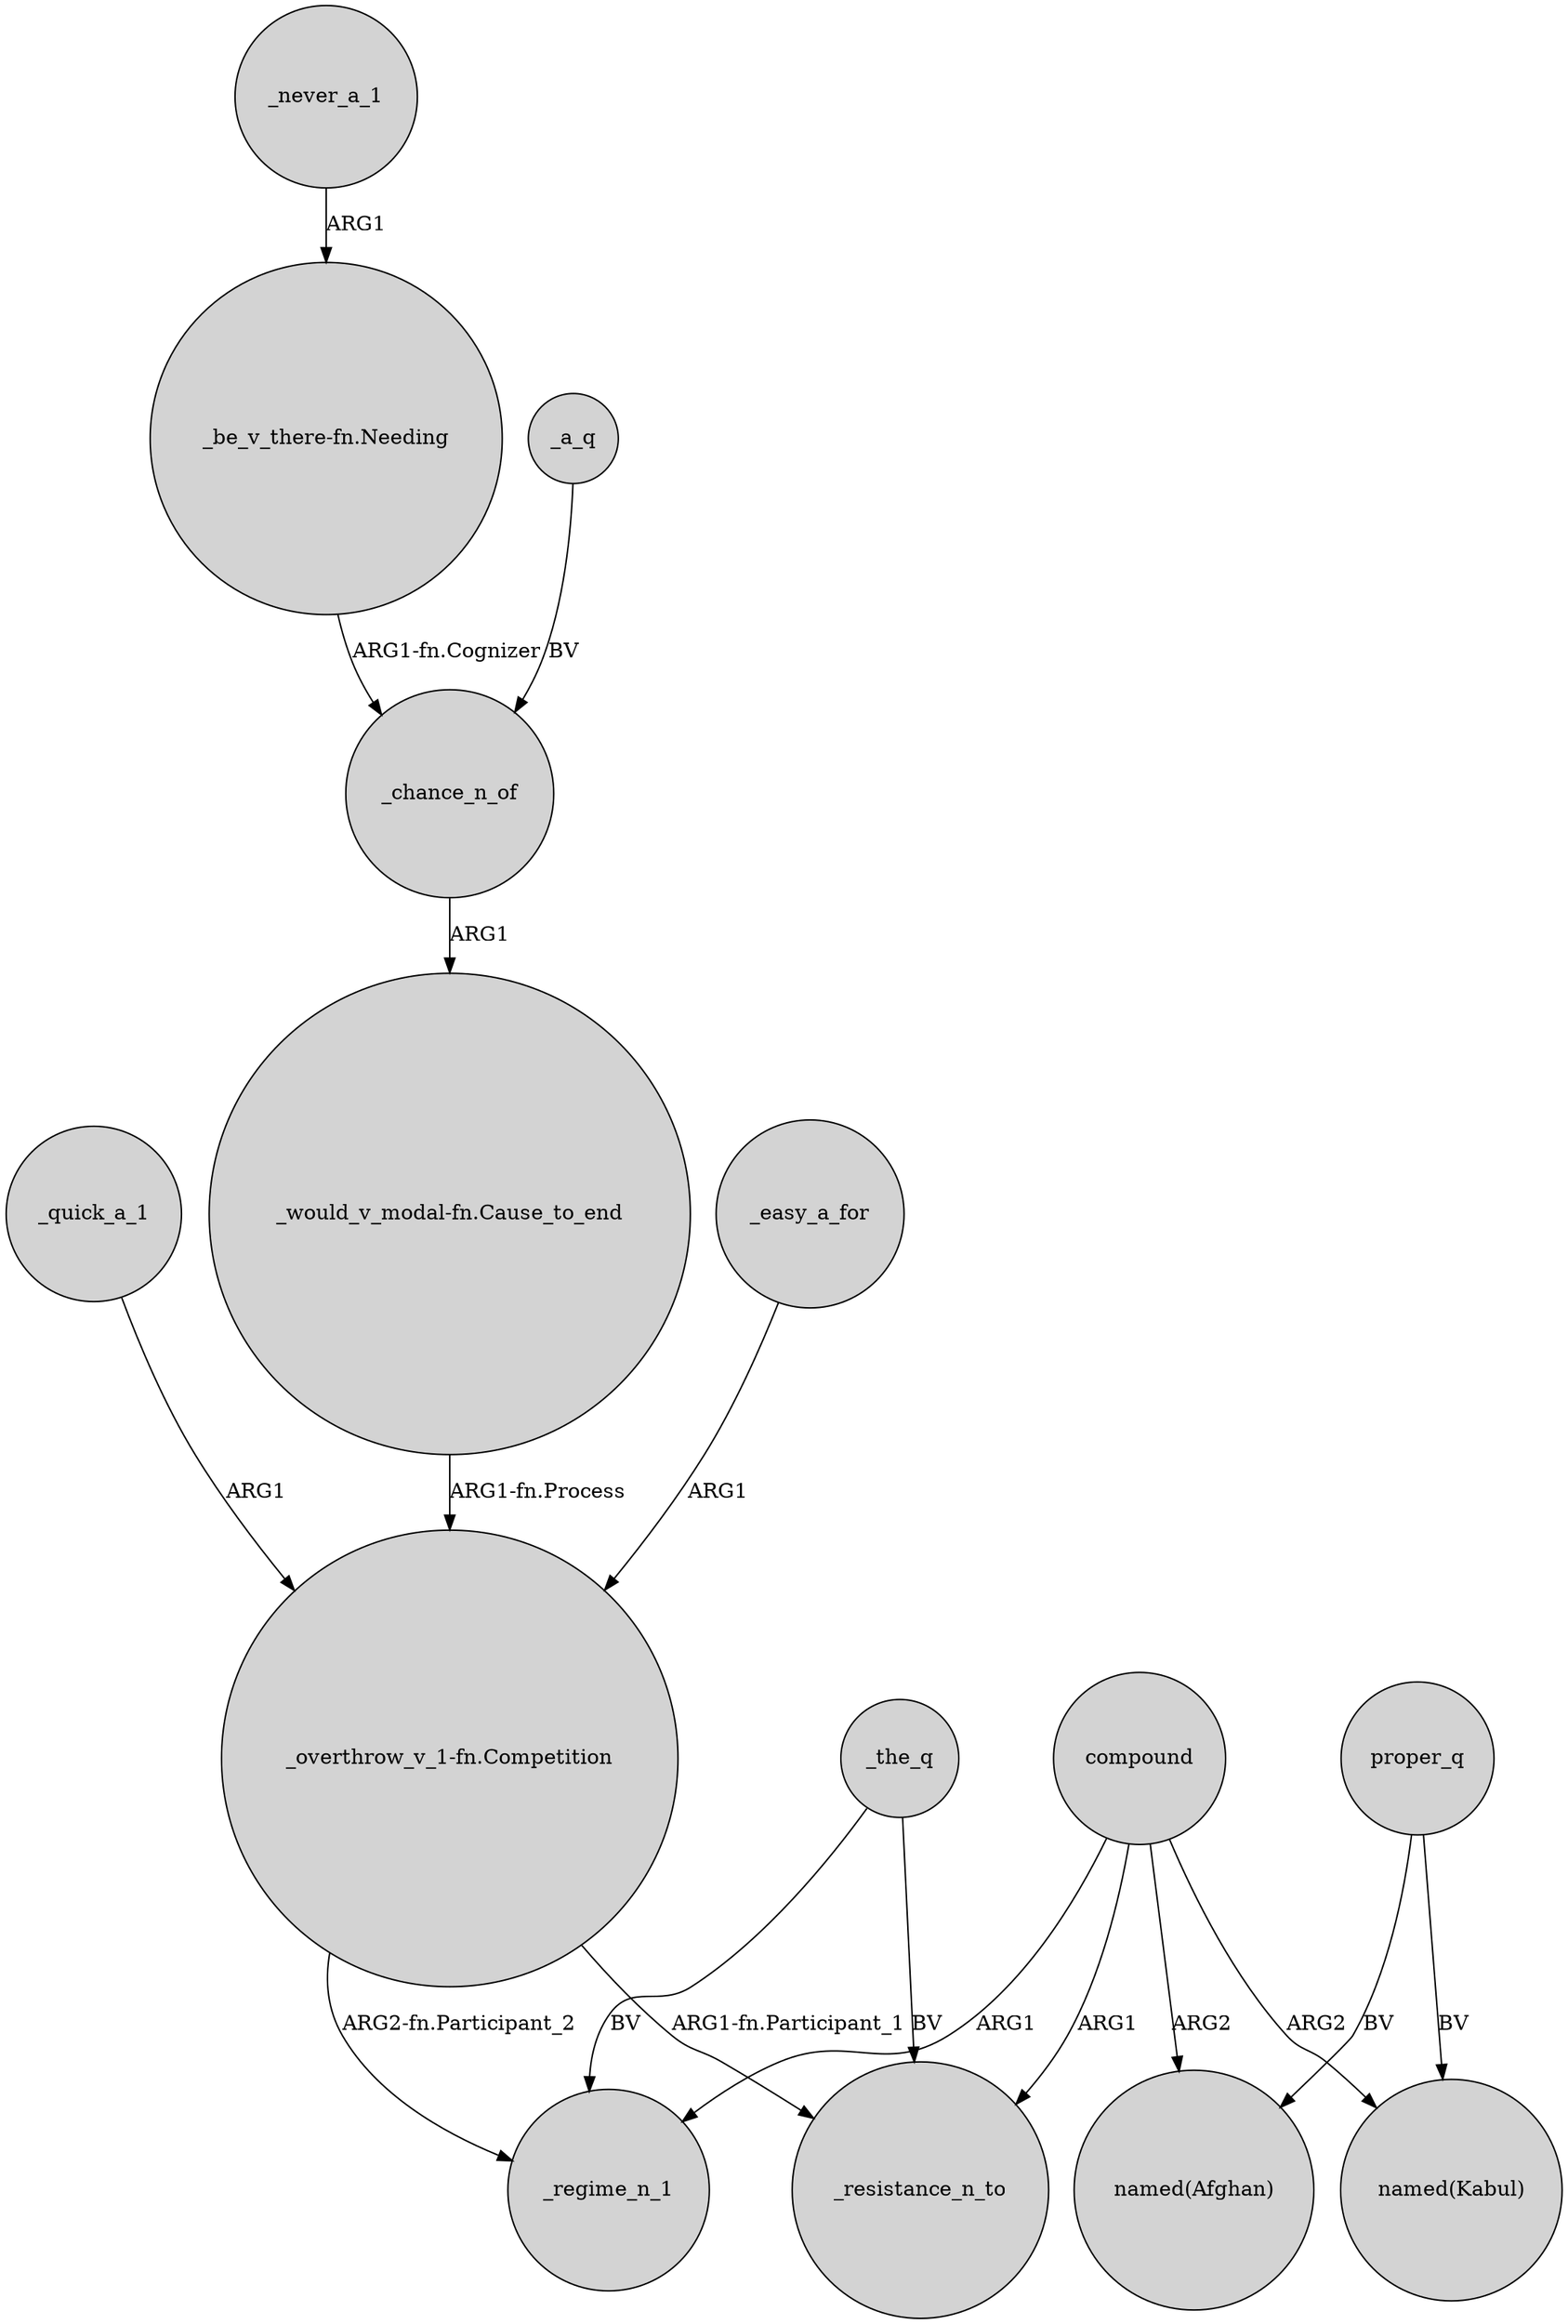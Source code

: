 digraph {
	node [shape=circle style=filled]
	"_be_v_there-fn.Needing" -> _chance_n_of [label="ARG1-fn.Cognizer"]
	_the_q -> _resistance_n_to [label=BV]
	_quick_a_1 -> "_overthrow_v_1-fn.Competition" [label=ARG1]
	"_would_v_modal-fn.Cause_to_end" -> "_overthrow_v_1-fn.Competition" [label="ARG1-fn.Process"]
	_the_q -> _regime_n_1 [label=BV]
	_a_q -> _chance_n_of [label=BV]
	_chance_n_of -> "_would_v_modal-fn.Cause_to_end" [label=ARG1]
	"_overthrow_v_1-fn.Competition" -> _resistance_n_to [label="ARG1-fn.Participant_1"]
	compound -> _resistance_n_to [label=ARG1]
	compound -> "named(Afghan)" [label=ARG2]
	compound -> "named(Kabul)" [label=ARG2]
	_never_a_1 -> "_be_v_there-fn.Needing" [label=ARG1]
	proper_q -> "named(Afghan)" [label=BV]
	_easy_a_for -> "_overthrow_v_1-fn.Competition" [label=ARG1]
	proper_q -> "named(Kabul)" [label=BV]
	compound -> _regime_n_1 [label=ARG1]
	"_overthrow_v_1-fn.Competition" -> _regime_n_1 [label="ARG2-fn.Participant_2"]
}
